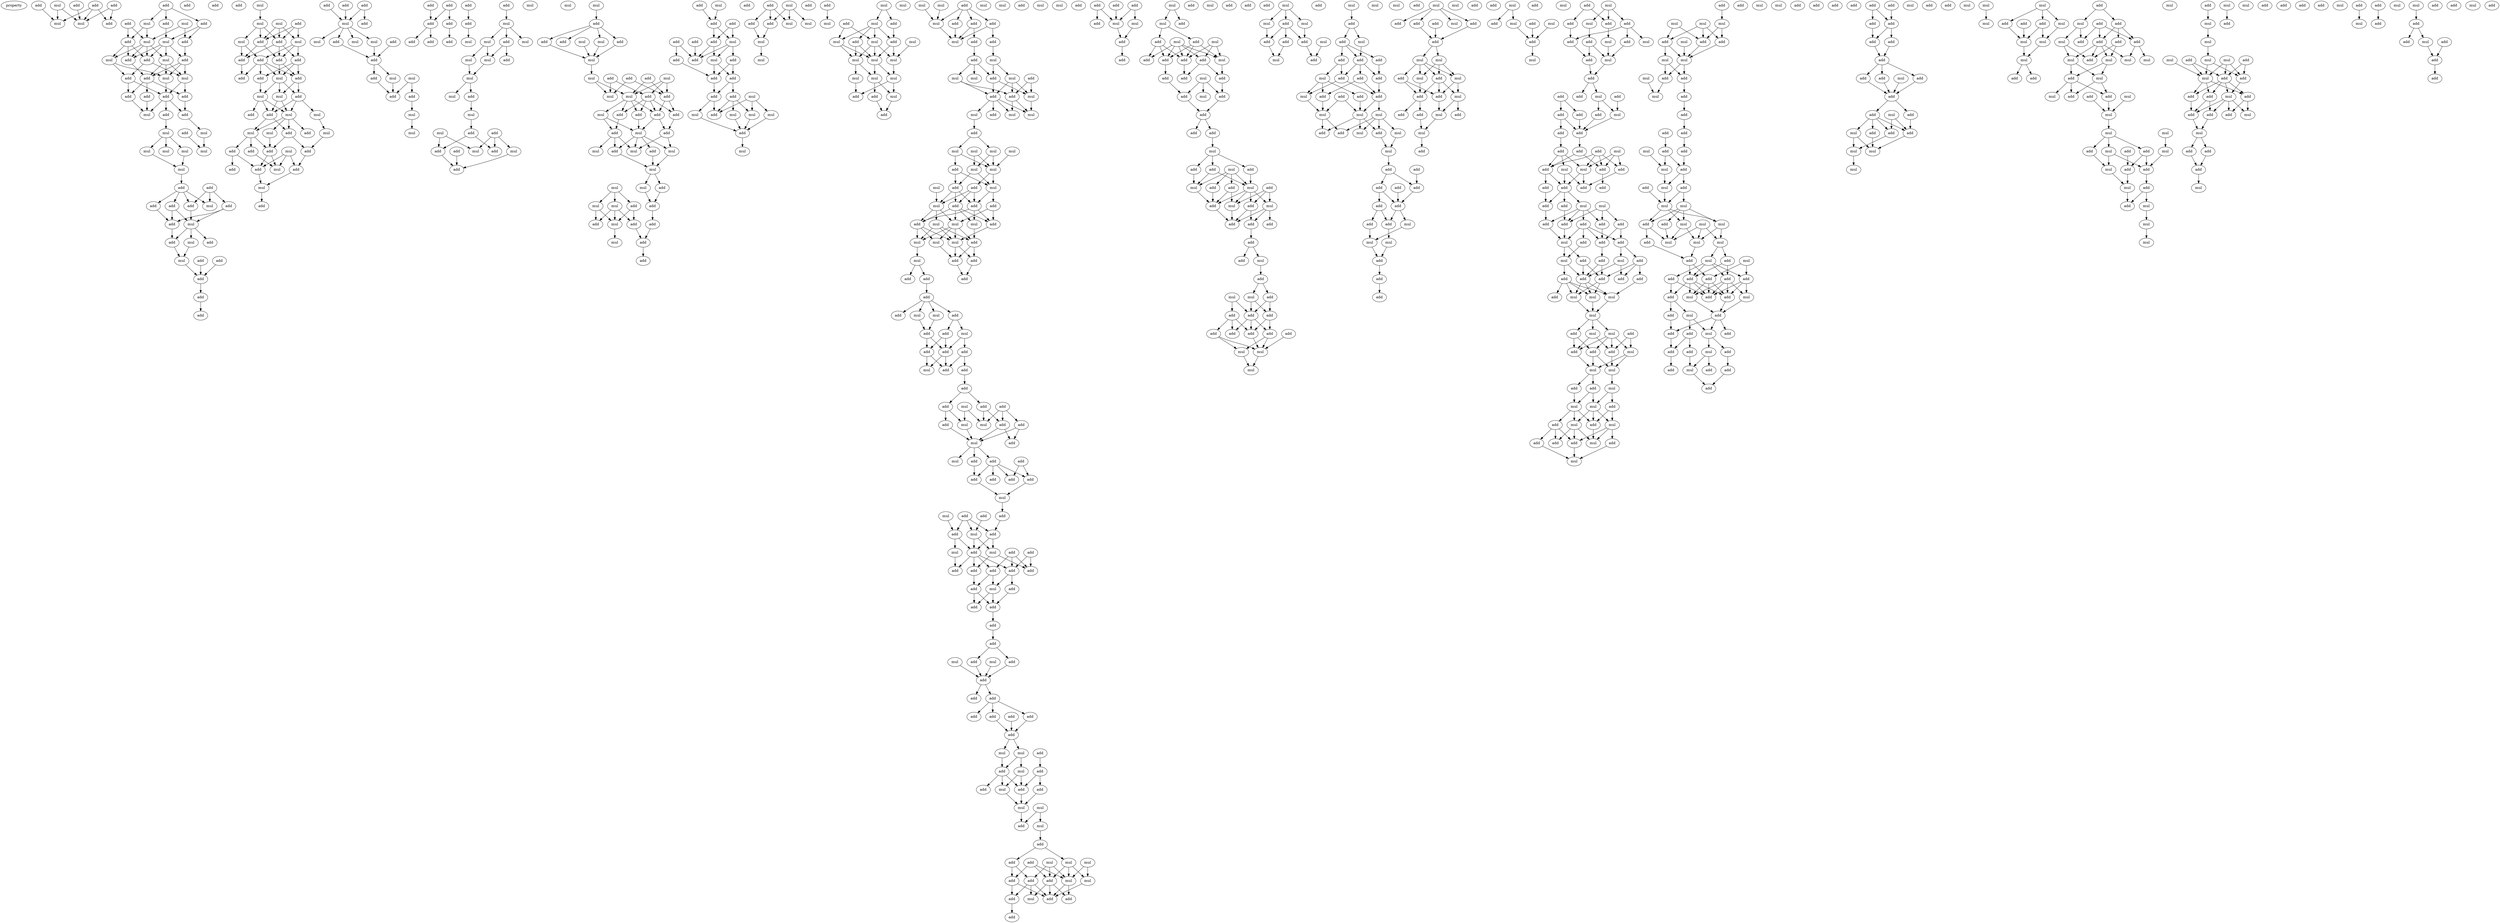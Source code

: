 digraph {
    node [fontcolor=black]
    property [mul=2,lf=1.5]
    0 [ label = add ];
    1 [ label = add ];
    2 [ label = add ];
    3 [ label = mul ];
    4 [ label = add ];
    5 [ label = mul ];
    6 [ label = mul ];
    7 [ label = add ];
    8 [ label = add ];
    9 [ label = mul ];
    10 [ label = add ];
    11 [ label = add ];
    12 [ label = mul ];
    13 [ label = add ];
    14 [ label = add ];
    15 [ label = mul ];
    16 [ label = add ];
    17 [ label = mul ];
    18 [ label = mul ];
    19 [ label = add ];
    20 [ label = add ];
    21 [ label = mul ];
    22 [ label = add ];
    23 [ label = mul ];
    24 [ label = mul ];
    25 [ label = add ];
    26 [ label = add ];
    27 [ label = add ];
    28 [ label = add ];
    29 [ label = add ];
    30 [ label = add ];
    31 [ label = add ];
    32 [ label = add ];
    33 [ label = add ];
    34 [ label = mul ];
    35 [ label = mul ];
    36 [ label = add ];
    37 [ label = mul ];
    38 [ label = mul ];
    39 [ label = mul ];
    40 [ label = mul ];
    41 [ label = mul ];
    42 [ label = mul ];
    43 [ label = add ];
    44 [ label = add ];
    45 [ label = add ];
    46 [ label = add ];
    47 [ label = add ];
    48 [ label = add ];
    49 [ label = mul ];
    50 [ label = mul ];
    51 [ label = add ];
    52 [ label = add ];
    53 [ label = add ];
    54 [ label = mul ];
    55 [ label = add ];
    56 [ label = add ];
    57 [ label = add ];
    58 [ label = add ];
    59 [ label = mul ];
    60 [ label = add ];
    61 [ label = add ];
    62 [ label = mul ];
    63 [ label = add ];
    64 [ label = add ];
    65 [ label = mul ];
    66 [ label = mul ];
    67 [ label = add ];
    68 [ label = add ];
    69 [ label = mul ];
    70 [ label = mul ];
    71 [ label = add ];
    72 [ label = add ];
    73 [ label = add ];
    74 [ label = add ];
    75 [ label = add ];
    76 [ label = mul ];
    77 [ label = add ];
    78 [ label = add ];
    79 [ label = mul ];
    80 [ label = mul ];
    81 [ label = add ];
    82 [ label = add ];
    83 [ label = mul ];
    84 [ label = add ];
    85 [ label = mul ];
    86 [ label = mul ];
    87 [ label = add ];
    88 [ label = mul ];
    89 [ label = mul ];
    90 [ label = add ];
    91 [ label = add ];
    92 [ label = mul ];
    93 [ label = add ];
    94 [ label = add ];
    95 [ label = add ];
    96 [ label = mul ];
    97 [ label = add ];
    98 [ label = add ];
    99 [ label = add ];
    100 [ label = mul ];
    101 [ label = add ];
    102 [ label = add ];
    103 [ label = add ];
    104 [ label = add ];
    105 [ label = add ];
    106 [ label = mul ];
    107 [ label = mul ];
    108 [ label = add ];
    109 [ label = add ];
    110 [ label = mul ];
    111 [ label = mul ];
    112 [ label = add ];
    113 [ label = mul ];
    114 [ label = add ];
    115 [ label = mul ];
    116 [ label = add ];
    117 [ label = add ];
    118 [ label = mul ];
    119 [ label = mul ];
    120 [ label = add ];
    121 [ label = add ];
    122 [ label = add ];
    123 [ label = add ];
    124 [ label = add ];
    125 [ label = add ];
    126 [ label = add ];
    127 [ label = add ];
    128 [ label = add ];
    129 [ label = add ];
    130 [ label = mul ];
    131 [ label = mul ];
    132 [ label = mul ];
    133 [ label = mul ];
    134 [ label = add ];
    135 [ label = add ];
    136 [ label = mul ];
    137 [ label = mul ];
    138 [ label = mul ];
    139 [ label = mul ];
    140 [ label = mul ];
    141 [ label = mul ];
    142 [ label = add ];
    143 [ label = mul ];
    144 [ label = add ];
    145 [ label = add ];
    146 [ label = mul ];
    147 [ label = add ];
    148 [ label = mul ];
    149 [ label = add ];
    150 [ label = mul ];
    151 [ label = add ];
    152 [ label = mul ];
    153 [ label = add ];
    154 [ label = add ];
    155 [ label = mul ];
    156 [ label = mul ];
    157 [ label = add ];
    158 [ label = add ];
    159 [ label = add ];
    160 [ label = mul ];
    161 [ label = add ];
    162 [ label = add ];
    163 [ label = mul ];
    164 [ label = add ];
    165 [ label = mul ];
    166 [ label = add ];
    167 [ label = add ];
    168 [ label = mul ];
    169 [ label = mul ];
    170 [ label = mul ];
    171 [ label = add ];
    172 [ label = add ];
    173 [ label = add ];
    174 [ label = add ];
    175 [ label = add ];
    176 [ label = add ];
    177 [ label = mul ];
    178 [ label = add ];
    179 [ label = mul ];
    180 [ label = add ];
    181 [ label = mul ];
    182 [ label = mul ];
    183 [ label = mul ];
    184 [ label = mul ];
    185 [ label = add ];
    186 [ label = mul ];
    187 [ label = add ];
    188 [ label = add ];
    189 [ label = mul ];
    190 [ label = mul ];
    191 [ label = add ];
    192 [ label = mul ];
    193 [ label = add ];
    194 [ label = add ];
    195 [ label = mul ];
    196 [ label = add ];
    197 [ label = add ];
    198 [ label = add ];
    199 [ label = mul ];
    200 [ label = add ];
    201 [ label = add ];
    202 [ label = mul ];
    203 [ label = add ];
    204 [ label = add ];
    205 [ label = add ];
    206 [ label = mul ];
    207 [ label = add ];
    208 [ label = add ];
    209 [ label = add ];
    210 [ label = add ];
    211 [ label = add ];
    212 [ label = add ];
    213 [ label = add ];
    214 [ label = mul ];
    215 [ label = mul ];
    216 [ label = mul ];
    217 [ label = mul ];
    218 [ label = add ];
    219 [ label = mul ];
    220 [ label = add ];
    221 [ label = mul ];
    222 [ label = add ];
    223 [ label = mul ];
    224 [ label = add ];
    225 [ label = add ];
    226 [ label = mul ];
    227 [ label = mul ];
    228 [ label = add ];
    229 [ label = mul ];
    230 [ label = add ];
    231 [ label = add ];
    232 [ label = mul ];
    233 [ label = mul ];
    234 [ label = mul ];
    235 [ label = add ];
    236 [ label = add ];
    237 [ label = mul ];
    238 [ label = mul ];
    239 [ label = mul ];
    240 [ label = add ];
    241 [ label = add ];
    242 [ label = mul ];
    243 [ label = mul ];
    244 [ label = mul ];
    245 [ label = mul ];
    246 [ label = mul ];
    247 [ label = mul ];
    248 [ label = mul ];
    249 [ label = add ];
    250 [ label = mul ];
    251 [ label = add ];
    252 [ label = mul ];
    253 [ label = add ];
    254 [ label = mul ];
    255 [ label = mul ];
    256 [ label = add ];
    257 [ label = mul ];
    258 [ label = add ];
    259 [ label = add ];
    260 [ label = add ];
    261 [ label = add ];
    262 [ label = add ];
    263 [ label = mul ];
    264 [ label = add ];
    265 [ label = mul ];
    266 [ label = add ];
    267 [ label = add ];
    268 [ label = mul ];
    269 [ label = mul ];
    270 [ label = mul ];
    271 [ label = mul ];
    272 [ label = add ];
    273 [ label = add ];
    274 [ label = mul ];
    275 [ label = add ];
    276 [ label = mul ];
    277 [ label = mul ];
    278 [ label = add ];
    279 [ label = mul ];
    280 [ label = mul ];
    281 [ label = mul ];
    282 [ label = mul ];
    283 [ label = mul ];
    284 [ label = add ];
    285 [ label = mul ];
    286 [ label = mul ];
    287 [ label = mul ];
    288 [ label = mul ];
    289 [ label = add ];
    290 [ label = add ];
    291 [ label = add ];
    292 [ label = mul ];
    293 [ label = add ];
    294 [ label = add ];
    295 [ label = mul ];
    296 [ label = add ];
    297 [ label = add ];
    298 [ label = mul ];
    299 [ label = mul ];
    300 [ label = add ];
    301 [ label = mul ];
    302 [ label = mul ];
    303 [ label = mul ];
    304 [ label = add ];
    305 [ label = mul ];
    306 [ label = add ];
    307 [ label = add ];
    308 [ label = mul ];
    309 [ label = add ];
    310 [ label = add ];
    311 [ label = add ];
    312 [ label = add ];
    313 [ label = mul ];
    314 [ label = mul ];
    315 [ label = add ];
    316 [ label = mul ];
    317 [ label = add ];
    318 [ label = add ];
    319 [ label = add ];
    320 [ label = add ];
    321 [ label = add ];
    322 [ label = add ];
    323 [ label = add ];
    324 [ label = mul ];
    325 [ label = add ];
    326 [ label = add ];
    327 [ label = mul ];
    328 [ label = add ];
    329 [ label = add ];
    330 [ label = mul ];
    331 [ label = mul ];
    332 [ label = add ];
    333 [ label = add ];
    334 [ label = add ];
    335 [ label = mul ];
    336 [ label = add ];
    337 [ label = mul ];
    338 [ label = add ];
    339 [ label = add ];
    340 [ label = add ];
    341 [ label = add ];
    342 [ label = add ];
    343 [ label = add ];
    344 [ label = add ];
    345 [ label = mul ];
    346 [ label = mul ];
    347 [ label = add ];
    348 [ label = add ];
    349 [ label = add ];
    350 [ label = add ];
    351 [ label = add ];
    352 [ label = mul ];
    353 [ label = add ];
    354 [ label = add ];
    355 [ label = mul ];
    356 [ label = mul ];
    357 [ label = add ];
    358 [ label = add ];
    359 [ label = add ];
    360 [ label = add ];
    361 [ label = add ];
    362 [ label = add ];
    363 [ label = add ];
    364 [ label = add ];
    365 [ label = mul ];
    366 [ label = add ];
    367 [ label = add ];
    368 [ label = add ];
    369 [ label = add ];
    370 [ label = mul ];
    371 [ label = add ];
    372 [ label = mul ];
    373 [ label = mul ];
    374 [ label = add ];
    375 [ label = mul ];
    376 [ label = add ];
    377 [ label = add ];
    378 [ label = add ];
    379 [ label = add ];
    380 [ label = add ];
    381 [ label = add ];
    382 [ label = add ];
    383 [ label = add ];
    384 [ label = add ];
    385 [ label = add ];
    386 [ label = add ];
    387 [ label = mul ];
    388 [ label = mul ];
    389 [ label = add ];
    390 [ label = add ];
    391 [ label = mul ];
    392 [ label = add ];
    393 [ label = mul ];
    394 [ label = add ];
    395 [ label = add ];
    396 [ label = mul ];
    397 [ label = mul ];
    398 [ label = mul ];
    399 [ label = add ];
    400 [ label = add ];
    401 [ label = mul ];
    402 [ label = add ];
    403 [ label = mul ];
    404 [ label = add ];
    405 [ label = mul ];
    406 [ label = mul ];
    407 [ label = mul ];
    408 [ label = add ];
    409 [ label = add ];
    410 [ label = add ];
    411 [ label = add ];
    412 [ label = add ];
    413 [ label = mul ];
    414 [ label = add ];
    415 [ label = add ];
    416 [ label = add ];
    417 [ label = add ];
    418 [ label = add ];
    419 [ label = mul ];
    420 [ label = add ];
    421 [ label = mul ];
    422 [ label = add ];
    423 [ label = add ];
    424 [ label = mul ];
    425 [ label = mul ];
    426 [ label = add ];
    427 [ label = add ];
    428 [ label = add ];
    429 [ label = mul ];
    430 [ label = mul ];
    431 [ label = add ];
    432 [ label = add ];
    433 [ label = add ];
    434 [ label = mul ];
    435 [ label = add ];
    436 [ label = add ];
    437 [ label = add ];
    438 [ label = mul ];
    439 [ label = add ];
    440 [ label = add ];
    441 [ label = mul ];
    442 [ label = add ];
    443 [ label = add ];
    444 [ label = add ];
    445 [ label = add ];
    446 [ label = add ];
    447 [ label = mul ];
    448 [ label = mul ];
    449 [ label = add ];
    450 [ label = add ];
    451 [ label = add ];
    452 [ label = add ];
    453 [ label = mul ];
    454 [ label = add ];
    455 [ label = mul ];
    456 [ label = add ];
    457 [ label = mul ];
    458 [ label = add ];
    459 [ label = mul ];
    460 [ label = add ];
    461 [ label = add ];
    462 [ label = add ];
    463 [ label = add ];
    464 [ label = add ];
    465 [ label = mul ];
    466 [ label = add ];
    467 [ label = add ];
    468 [ label = add ];
    469 [ label = mul ];
    470 [ label = add ];
    471 [ label = mul ];
    472 [ label = add ];
    473 [ label = mul ];
    474 [ label = add ];
    475 [ label = add ];
    476 [ label = add ];
    477 [ label = add ];
    478 [ label = add ];
    479 [ label = add ];
    480 [ label = add ];
    481 [ label = add ];
    482 [ label = add ];
    483 [ label = mul ];
    484 [ label = mul ];
    485 [ label = mul ];
    486 [ label = mul ];
    487 [ label = add ];
    488 [ label = mul ];
    489 [ label = mul ];
    490 [ label = add ];
    491 [ label = mul ];
    492 [ label = add ];
    493 [ label = add ];
    494 [ label = add ];
    495 [ label = add ];
    496 [ label = mul ];
    497 [ label = mul ];
    498 [ label = add ];
    499 [ label = add ];
    500 [ label = mul ];
    501 [ label = add ];
    502 [ label = add ];
    503 [ label = add ];
    504 [ label = add ];
    505 [ label = add ];
    506 [ label = mul ];
    507 [ label = add ];
    508 [ label = add ];
    509 [ label = add ];
    510 [ label = add ];
    511 [ label = add ];
    512 [ label = mul ];
    513 [ label = mul ];
    514 [ label = mul ];
    515 [ label = mul ];
    516 [ label = add ];
    517 [ label = add ];
    518 [ label = add ];
    519 [ label = mul ];
    520 [ label = mul ];
    521 [ label = mul ];
    522 [ label = add ];
    523 [ label = add ];
    524 [ label = add ];
    525 [ label = add ];
    526 [ label = add ];
    527 [ label = add ];
    528 [ label = add ];
    529 [ label = add ];
    530 [ label = mul ];
    531 [ label = mul ];
    532 [ label = add ];
    533 [ label = mul ];
    534 [ label = mul ];
    535 [ label = mul ];
    536 [ label = add ];
    537 [ label = add ];
    538 [ label = add ];
    539 [ label = add ];
    540 [ label = mul ];
    541 [ label = add ];
    542 [ label = add ];
    543 [ label = add ];
    544 [ label = mul ];
    545 [ label = add ];
    546 [ label = add ];
    547 [ label = mul ];
    548 [ label = mul ];
    549 [ label = mul ];
    550 [ label = add ];
    551 [ label = mul ];
    552 [ label = add ];
    553 [ label = mul ];
    554 [ label = add ];
    555 [ label = mul ];
    556 [ label = add ];
    557 [ label = add ];
    558 [ label = mul ];
    559 [ label = add ];
    560 [ label = add ];
    561 [ label = mul ];
    562 [ label = add ];
    563 [ label = add ];
    564 [ label = add ];
    565 [ label = mul ];
    566 [ label = add ];
    567 [ label = add ];
    568 [ label = add ];
    569 [ label = mul ];
    570 [ label = mul ];
    571 [ label = add ];
    572 [ label = mul ];
    573 [ label = mul ];
    574 [ label = mul ];
    575 [ label = add ];
    576 [ label = add ];
    577 [ label = mul ];
    578 [ label = add ];
    579 [ label = add ];
    580 [ label = mul ];
    581 [ label = add ];
    582 [ label = add ];
    583 [ label = mul ];
    584 [ label = add ];
    585 [ label = mul ];
    586 [ label = add ];
    587 [ label = add ];
    588 [ label = add ];
    589 [ label = mul ];
    590 [ label = add ];
    591 [ label = add ];
    592 [ label = add ];
    593 [ label = add ];
    594 [ label = add ];
    595 [ label = mul ];
    596 [ label = add ];
    597 [ label = add ];
    598 [ label = mul ];
    599 [ label = add ];
    600 [ label = add ];
    601 [ label = add ];
    602 [ label = add ];
    603 [ label = mul ];
    604 [ label = mul ];
    605 [ label = add ];
    606 [ label = add ];
    607 [ label = add ];
    608 [ label = add ];
    609 [ label = add ];
    610 [ label = add ];
    611 [ label = add ];
    612 [ label = add ];
    613 [ label = mul ];
    614 [ label = mul ];
    615 [ label = add ];
    616 [ label = add ];
    617 [ label = add ];
    618 [ label = add ];
    619 [ label = add ];
    620 [ label = add ];
    621 [ label = add ];
    622 [ label = add ];
    623 [ label = mul ];
    624 [ label = mul ];
    625 [ label = add ];
    626 [ label = add ];
    627 [ label = mul ];
    628 [ label = add ];
    629 [ label = add ];
    630 [ label = add ];
    631 [ label = add ];
    632 [ label = add ];
    633 [ label = add ];
    634 [ label = add ];
    635 [ label = mul ];
    636 [ label = mul ];
    637 [ label = mul ];
    638 [ label = mul ];
    639 [ label = mul ];
    640 [ label = add ];
    641 [ label = add ];
    642 [ label = mul ];
    643 [ label = add ];
    644 [ label = add ];
    645 [ label = mul ];
    646 [ label = add ];
    647 [ label = mul ];
    648 [ label = mul ];
    649 [ label = mul ];
    650 [ label = add ];
    651 [ label = add ];
    652 [ label = add ];
    653 [ label = mul ];
    654 [ label = mul ];
    655 [ label = add ];
    656 [ label = add ];
    657 [ label = mul ];
    658 [ label = mul ];
    659 [ label = add ];
    660 [ label = add ];
    661 [ label = mul ];
    662 [ label = add ];
    663 [ label = add ];
    664 [ label = mul ];
    665 [ label = add ];
    666 [ label = mul ];
    667 [ label = mul ];
    668 [ label = add ];
    669 [ label = mul ];
    670 [ label = add ];
    671 [ label = mul ];
    672 [ label = add ];
    673 [ label = add ];
    674 [ label = mul ];
    675 [ label = mul ];
    676 [ label = mul ];
    677 [ label = add ];
    678 [ label = mul ];
    679 [ label = add ];
    680 [ label = mul ];
    681 [ label = add ];
    682 [ label = add ];
    683 [ label = mul ];
    684 [ label = add ];
    685 [ label = add ];
    686 [ label = add ];
    687 [ label = add ];
    688 [ label = mul ];
    689 [ label = mul ];
    690 [ label = add ];
    691 [ label = mul ];
    692 [ label = add ];
    693 [ label = add ];
    694 [ label = mul ];
    695 [ label = mul ];
    696 [ label = mul ];
    697 [ label = mul ];
    698 [ label = mul ];
    699 [ label = add ];
    700 [ label = add ];
    701 [ label = mul ];
    702 [ label = add ];
    703 [ label = mul ];
    704 [ label = mul ];
    705 [ label = add ];
    706 [ label = add ];
    707 [ label = mul ];
    708 [ label = mul ];
    709 [ label = add ];
    710 [ label = add ];
    711 [ label = add ];
    712 [ label = add ];
    713 [ label = add ];
    714 [ label = add ];
    715 [ label = mul ];
    716 [ label = add ];
    717 [ label = mul ];
    718 [ label = add ];
    719 [ label = add ];
    720 [ label = mul ];
    721 [ label = add ];
    722 [ label = add ];
    723 [ label = mul ];
    724 [ label = add ];
    725 [ label = add ];
    726 [ label = add ];
    727 [ label = add ];
    728 [ label = add ];
    729 [ label = mul ];
    730 [ label = add ];
    731 [ label = mul ];
    732 [ label = add ];
    733 [ label = add ];
    734 [ label = add ];
    735 [ label = add ];
    736 [ label = add ];
    737 [ label = add ];
    738 [ label = add ];
    739 [ label = add ];
    740 [ label = add ];
    741 [ label = add ];
    742 [ label = add ];
    743 [ label = add ];
    744 [ label = add ];
    745 [ label = mul ];
    746 [ label = add ];
    747 [ label = add ];
    748 [ label = add ];
    749 [ label = mul ];
    750 [ label = add ];
    751 [ label = add ];
    752 [ label = add ];
    753 [ label = add ];
    754 [ label = add ];
    755 [ label = mul ];
    756 [ label = mul ];
    757 [ label = add ];
    758 [ label = add ];
    759 [ label = add ];
    760 [ label = add ];
    761 [ label = mul ];
    762 [ label = mul ];
    763 [ label = mul ];
    764 [ label = mul ];
    765 [ label = mul ];
    766 [ label = mul ];
    767 [ label = mul ];
    768 [ label = add ];
    769 [ label = mul ];
    770 [ label = add ];
    771 [ label = add ];
    772 [ label = mul ];
    773 [ label = mul ];
    774 [ label = mul ];
    775 [ label = add ];
    776 [ label = add ];
    777 [ label = add ];
    778 [ label = add ];
    779 [ label = add ];
    780 [ label = mul ];
    781 [ label = add ];
    782 [ label = mul ];
    783 [ label = add ];
    784 [ label = add ];
    785 [ label = add ];
    786 [ label = mul ];
    787 [ label = mul ];
    788 [ label = mul ];
    789 [ label = mul ];
    790 [ label = add ];
    791 [ label = add ];
    792 [ label = mul ];
    793 [ label = mul ];
    794 [ label = add ];
    795 [ label = add ];
    796 [ label = mul ];
    797 [ label = add ];
    798 [ label = mul ];
    799 [ label = mul ];
    800 [ label = mul ];
    801 [ label = add ];
    802 [ label = mul ];
    803 [ label = add ];
    804 [ label = mul ];
    805 [ label = add ];
    806 [ label = add ];
    807 [ label = mul ];
    808 [ label = add ];
    809 [ label = add ];
    810 [ label = mul ];
    811 [ label = add ];
    812 [ label = mul ];
    813 [ label = mul ];
    814 [ label = add ];
    815 [ label = mul ];
    816 [ label = mul ];
    817 [ label = mul ];
    818 [ label = mul ];
    819 [ label = add ];
    820 [ label = mul ];
    821 [ label = add ];
    822 [ label = mul ];
    823 [ label = mul ];
    824 [ label = add ];
    825 [ label = mul ];
    826 [ label = mul ];
    827 [ label = add ];
    828 [ label = add ];
    829 [ label = add ];
    830 [ label = mul ];
    831 [ label = mul ];
    832 [ label = add ];
    833 [ label = add ];
    834 [ label = add ];
    835 [ label = add ];
    836 [ label = add ];
    837 [ label = mul ];
    838 [ label = add ];
    839 [ label = mul ];
    840 [ label = add ];
    841 [ label = add ];
    842 [ label = add ];
    843 [ label = add ];
    844 [ label = add ];
    845 [ label = mul ];
    846 [ label = add ];
    847 [ label = mul ];
    848 [ label = add ];
    849 [ label = mul ];
    850 [ label = add ];
    851 [ label = mul ];
    852 [ label = add ];
    853 [ label = mul ];
    854 [ label = add ];
    855 [ label = add ];
    856 [ label = add ];
    857 [ label = add ];
    858 [ label = add ];
    859 [ label = mul ];
    860 [ label = mul ];
    861 [ label = add ];
    862 [ label = add ];
    863 [ label = add ];
    0 -> 5 [ name = 0 ];
    1 -> 5 [ name = 1 ];
    1 -> 6 [ name = 2 ];
    1 -> 7 [ name = 3 ];
    2 -> 6 [ name = 4 ];
    3 -> 5 [ name = 5 ];
    3 -> 6 [ name = 6 ];
    4 -> 6 [ name = 7 ];
    4 -> 7 [ name = 8 ];
    8 -> 9 [ name = 9 ];
    8 -> 11 [ name = 10 ];
    8 -> 13 [ name = 11 ];
    9 -> 14 [ name = 12 ];
    9 -> 17 [ name = 13 ];
    10 -> 14 [ name = 14 ];
    10 -> 17 [ name = 15 ];
    11 -> 15 [ name = 16 ];
    12 -> 16 [ name = 17 ];
    12 -> 17 [ name = 18 ];
    13 -> 15 [ name = 19 ];
    13 -> 16 [ name = 20 ];
    14 -> 18 [ name = 21 ];
    14 -> 19 [ name = 22 ];
    14 -> 22 [ name = 23 ];
    15 -> 19 [ name = 24 ];
    15 -> 20 [ name = 25 ];
    15 -> 21 [ name = 26 ];
    15 -> 22 [ name = 27 ];
    16 -> 20 [ name = 28 ];
    17 -> 18 [ name = 29 ];
    17 -> 19 [ name = 30 ];
    17 -> 21 [ name = 31 ];
    17 -> 22 [ name = 32 ];
    18 -> 24 [ name = 33 ];
    18 -> 26 [ name = 34 ];
    19 -> 25 [ name = 35 ];
    20 -> 23 [ name = 36 ];
    20 -> 24 [ name = 37 ];
    20 -> 25 [ name = 38 ];
    21 -> 23 [ name = 39 ];
    21 -> 24 [ name = 40 ];
    21 -> 25 [ name = 41 ];
    22 -> 23 [ name = 42 ];
    22 -> 26 [ name = 43 ];
    23 -> 28 [ name = 44 ];
    23 -> 30 [ name = 45 ];
    24 -> 28 [ name = 46 ];
    25 -> 27 [ name = 47 ];
    25 -> 29 [ name = 48 ];
    25 -> 30 [ name = 49 ];
    26 -> 27 [ name = 50 ];
    26 -> 28 [ name = 51 ];
    27 -> 34 [ name = 52 ];
    28 -> 31 [ name = 53 ];
    28 -> 33 [ name = 54 ];
    28 -> 34 [ name = 55 ];
    29 -> 34 [ name = 56 ];
    30 -> 33 [ name = 57 ];
    31 -> 35 [ name = 58 ];
    33 -> 37 [ name = 59 ];
    35 -> 38 [ name = 60 ];
    35 -> 39 [ name = 61 ];
    35 -> 41 [ name = 62 ];
    36 -> 40 [ name = 63 ];
    37 -> 40 [ name = 64 ];
    38 -> 42 [ name = 65 ];
    41 -> 42 [ name = 66 ];
    42 -> 43 [ name = 67 ];
    43 -> 45 [ name = 68 ];
    43 -> 46 [ name = 69 ];
    43 -> 48 [ name = 70 ];
    43 -> 49 [ name = 71 ];
    44 -> 47 [ name = 72 ];
    44 -> 48 [ name = 73 ];
    44 -> 49 [ name = 74 ];
    45 -> 51 [ name = 75 ];
    46 -> 50 [ name = 76 ];
    46 -> 51 [ name = 77 ];
    47 -> 50 [ name = 78 ];
    47 -> 51 [ name = 79 ];
    48 -> 50 [ name = 80 ];
    50 -> 52 [ name = 81 ];
    50 -> 53 [ name = 82 ];
    50 -> 54 [ name = 83 ];
    51 -> 52 [ name = 84 ];
    52 -> 59 [ name = 85 ];
    54 -> 59 [ name = 86 ];
    55 -> 60 [ name = 87 ];
    56 -> 60 [ name = 88 ];
    59 -> 60 [ name = 89 ];
    60 -> 61 [ name = 90 ];
    61 -> 63 [ name = 91 ];
    62 -> 66 [ name = 92 ];
    64 -> 67 [ name = 93 ];
    64 -> 68 [ name = 94 ];
    64 -> 69 [ name = 95 ];
    65 -> 67 [ name = 96 ];
    65 -> 68 [ name = 97 ];
    65 -> 69 [ name = 98 ];
    66 -> 67 [ name = 99 ];
    66 -> 68 [ name = 100 ];
    66 -> 70 [ name = 101 ];
    67 -> 71 [ name = 102 ];
    67 -> 73 [ name = 103 ];
    67 -> 74 [ name = 104 ];
    68 -> 71 [ name = 105 ];
    68 -> 73 [ name = 106 ];
    69 -> 72 [ name = 107 ];
    69 -> 73 [ name = 108 ];
    69 -> 74 [ name = 109 ];
    70 -> 71 [ name = 110 ];
    70 -> 72 [ name = 111 ];
    71 -> 75 [ name = 112 ];
    72 -> 75 [ name = 113 ];
    72 -> 76 [ name = 114 ];
    72 -> 77 [ name = 115 ];
    72 -> 78 [ name = 116 ];
    73 -> 76 [ name = 117 ];
    73 -> 77 [ name = 118 ];
    74 -> 76 [ name = 119 ];
    74 -> 77 [ name = 120 ];
    74 -> 78 [ name = 121 ];
    76 -> 79 [ name = 122 ];
    76 -> 80 [ name = 123 ];
    76 -> 81 [ name = 124 ];
    77 -> 80 [ name = 125 ];
    77 -> 81 [ name = 126 ];
    78 -> 79 [ name = 127 ];
    79 -> 82 [ name = 128 ];
    79 -> 84 [ name = 129 ];
    79 -> 85 [ name = 130 ];
    80 -> 82 [ name = 131 ];
    80 -> 85 [ name = 132 ];
    81 -> 82 [ name = 133 ];
    81 -> 83 [ name = 134 ];
    81 -> 85 [ name = 135 ];
    82 -> 86 [ name = 136 ];
    82 -> 87 [ name = 137 ];
    83 -> 88 [ name = 138 ];
    85 -> 86 [ name = 139 ];
    85 -> 87 [ name = 140 ];
    85 -> 89 [ name = 141 ];
    85 -> 90 [ name = 142 ];
    86 -> 93 [ name = 143 ];
    86 -> 94 [ name = 144 ];
    86 -> 95 [ name = 145 ];
    87 -> 91 [ name = 146 ];
    87 -> 94 [ name = 147 ];
    88 -> 91 [ name = 148 ];
    89 -> 94 [ name = 149 ];
    91 -> 97 [ name = 150 ];
    92 -> 96 [ name = 151 ];
    92 -> 97 [ name = 152 ];
    92 -> 98 [ name = 153 ];
    93 -> 98 [ name = 154 ];
    93 -> 99 [ name = 155 ];
    94 -> 96 [ name = 156 ];
    94 -> 98 [ name = 157 ];
    95 -> 96 [ name = 158 ];
    97 -> 100 [ name = 159 ];
    98 -> 100 [ name = 160 ];
    100 -> 104 [ name = 161 ];
    101 -> 106 [ name = 162 ];
    102 -> 105 [ name = 163 ];
    102 -> 106 [ name = 164 ];
    103 -> 106 [ name = 165 ];
    106 -> 107 [ name = 166 ];
    106 -> 109 [ name = 167 ];
    106 -> 110 [ name = 168 ];
    106 -> 111 [ name = 169 ];
    108 -> 112 [ name = 170 ];
    109 -> 112 [ name = 171 ];
    111 -> 112 [ name = 172 ];
    112 -> 114 [ name = 173 ];
    112 -> 115 [ name = 174 ];
    113 -> 116 [ name = 175 ];
    113 -> 117 [ name = 176 ];
    114 -> 116 [ name = 177 ];
    115 -> 116 [ name = 178 ];
    117 -> 118 [ name = 179 ];
    118 -> 119 [ name = 180 ];
    120 -> 122 [ name = 181 ];
    120 -> 123 [ name = 182 ];
    121 -> 122 [ name = 183 ];
    122 -> 124 [ name = 184 ];
    122 -> 126 [ name = 185 ];
    123 -> 127 [ name = 186 ];
    125 -> 128 [ name = 187 ];
    128 -> 130 [ name = 188 ];
    129 -> 131 [ name = 189 ];
    131 -> 132 [ name = 190 ];
    131 -> 133 [ name = 191 ];
    131 -> 134 [ name = 192 ];
    132 -> 137 [ name = 193 ];
    132 -> 138 [ name = 194 ];
    134 -> 135 [ name = 195 ];
    134 -> 138 [ name = 196 ];
    137 -> 140 [ name = 197 ];
    138 -> 140 [ name = 198 ];
    140 -> 141 [ name = 199 ];
    140 -> 142 [ name = 200 ];
    142 -> 143 [ name = 201 ];
    143 -> 144 [ name = 202 ];
    144 -> 147 [ name = 203 ];
    144 -> 149 [ name = 204 ];
    145 -> 148 [ name = 205 ];
    145 -> 149 [ name = 206 ];
    145 -> 150 [ name = 207 ];
    146 -> 147 [ name = 208 ];
    146 -> 148 [ name = 209 ];
    147 -> 153 [ name = 210 ];
    150 -> 153 [ name = 211 ];
    151 -> 153 [ name = 212 ];
    152 -> 154 [ name = 213 ];
    154 -> 156 [ name = 214 ];
    154 -> 157 [ name = 215 ];
    154 -> 158 [ name = 216 ];
    154 -> 159 [ name = 217 ];
    155 -> 160 [ name = 218 ];
    156 -> 160 [ name = 219 ];
    158 -> 160 [ name = 220 ];
    159 -> 160 [ name = 221 ];
    160 -> 163 [ name = 222 ];
    161 -> 166 [ name = 223 ];
    161 -> 169 [ name = 224 ];
    162 -> 167 [ name = 225 ];
    162 -> 168 [ name = 226 ];
    163 -> 168 [ name = 227 ];
    163 -> 169 [ name = 228 ];
    164 -> 166 [ name = 229 ];
    164 -> 168 [ name = 230 ];
    165 -> 166 [ name = 231 ];
    165 -> 167 [ name = 232 ];
    165 -> 169 [ name = 233 ];
    166 -> 171 [ name = 234 ];
    166 -> 174 [ name = 235 ];
    167 -> 171 [ name = 236 ];
    167 -> 172 [ name = 237 ];
    167 -> 173 [ name = 238 ];
    167 -> 174 [ name = 239 ];
    169 -> 170 [ name = 240 ];
    169 -> 171 [ name = 241 ];
    169 -> 172 [ name = 242 ];
    169 -> 173 [ name = 243 ];
    170 -> 175 [ name = 244 ];
    170 -> 177 [ name = 245 ];
    171 -> 176 [ name = 246 ];
    171 -> 177 [ name = 247 ];
    172 -> 175 [ name = 248 ];
    173 -> 177 [ name = 249 ];
    174 -> 176 [ name = 250 ];
    175 -> 179 [ name = 251 ];
    175 -> 180 [ name = 252 ];
    175 -> 181 [ name = 253 ];
    176 -> 179 [ name = 254 ];
    176 -> 182 [ name = 255 ];
    177 -> 178 [ name = 256 ];
    177 -> 179 [ name = 257 ];
    177 -> 180 [ name = 258 ];
    177 -> 182 [ name = 259 ];
    178 -> 183 [ name = 260 ];
    180 -> 183 [ name = 261 ];
    182 -> 183 [ name = 262 ];
    183 -> 185 [ name = 263 ];
    183 -> 186 [ name = 264 ];
    184 -> 188 [ name = 265 ];
    184 -> 189 [ name = 266 ];
    184 -> 190 [ name = 267 ];
    185 -> 187 [ name = 268 ];
    186 -> 187 [ name = 269 ];
    187 -> 193 [ name = 270 ];
    188 -> 191 [ name = 271 ];
    188 -> 192 [ name = 272 ];
    189 -> 192 [ name = 273 ];
    189 -> 194 [ name = 274 ];
    190 -> 191 [ name = 275 ];
    190 -> 192 [ name = 276 ];
    190 -> 194 [ name = 277 ];
    191 -> 196 [ name = 278 ];
    192 -> 195 [ name = 279 ];
    193 -> 196 [ name = 280 ];
    196 -> 197 [ name = 281 ];
    198 -> 200 [ name = 282 ];
    199 -> 200 [ name = 283 ];
    200 -> 202 [ name = 284 ];
    200 -> 203 [ name = 285 ];
    201 -> 202 [ name = 286 ];
    201 -> 203 [ name = 287 ];
    202 -> 206 [ name = 288 ];
    202 -> 207 [ name = 289 ];
    202 -> 209 [ name = 290 ];
    203 -> 206 [ name = 291 ];
    203 -> 207 [ name = 292 ];
    204 -> 207 [ name = 293 ];
    204 -> 208 [ name = 294 ];
    205 -> 207 [ name = 295 ];
    206 -> 210 [ name = 296 ];
    206 -> 211 [ name = 297 ];
    208 -> 211 [ name = 298 ];
    209 -> 210 [ name = 299 ];
    209 -> 211 [ name = 300 ];
    210 -> 212 [ name = 301 ];
    210 -> 213 [ name = 302 ];
    211 -> 212 [ name = 303 ];
    212 -> 218 [ name = 304 ];
    212 -> 219 [ name = 305 ];
    213 -> 215 [ name = 306 ];
    213 -> 217 [ name = 307 ];
    213 -> 218 [ name = 308 ];
    214 -> 216 [ name = 309 ];
    214 -> 217 [ name = 310 ];
    214 -> 218 [ name = 311 ];
    215 -> 220 [ name = 312 ];
    216 -> 220 [ name = 313 ];
    217 -> 220 [ name = 314 ];
    219 -> 220 [ name = 315 ];
    220 -> 221 [ name = 316 ];
    223 -> 225 [ name = 317 ];
    223 -> 226 [ name = 318 ];
    223 -> 227 [ name = 319 ];
    224 -> 225 [ name = 320 ];
    224 -> 226 [ name = 321 ];
    224 -> 228 [ name = 322 ];
    225 -> 229 [ name = 323 ];
    228 -> 229 [ name = 324 ];
    229 -> 232 [ name = 325 ];
    231 -> 233 [ name = 326 ];
    234 -> 236 [ name = 327 ];
    234 -> 237 [ name = 328 ];
    235 -> 239 [ name = 329 ];
    235 -> 242 [ name = 330 ];
    236 -> 241 [ name = 331 ];
    237 -> 239 [ name = 332 ];
    237 -> 240 [ name = 333 ];
    237 -> 241 [ name = 334 ];
    237 -> 242 [ name = 335 ];
    238 -> 243 [ name = 336 ];
    239 -> 243 [ name = 337 ];
    239 -> 244 [ name = 338 ];
    239 -> 245 [ name = 339 ];
    240 -> 244 [ name = 340 ];
    240 -> 245 [ name = 341 ];
    241 -> 243 [ name = 342 ];
    241 -> 245 [ name = 343 ];
    242 -> 244 [ name = 344 ];
    242 -> 245 [ name = 345 ];
    243 -> 246 [ name = 346 ];
    244 -> 247 [ name = 347 ];
    244 -> 248 [ name = 348 ];
    245 -> 246 [ name = 349 ];
    245 -> 247 [ name = 350 ];
    246 -> 249 [ name = 351 ];
    246 -> 252 [ name = 352 ];
    247 -> 251 [ name = 353 ];
    247 -> 252 [ name = 354 ];
    248 -> 249 [ name = 355 ];
    251 -> 253 [ name = 356 ];
    252 -> 253 [ name = 357 ];
    254 -> 257 [ name = 358 ];
    255 -> 257 [ name = 359 ];
    256 -> 257 [ name = 360 ];
    256 -> 258 [ name = 361 ];
    256 -> 259 [ name = 362 ];
    256 -> 260 [ name = 363 ];
    257 -> 263 [ name = 364 ];
    258 -> 261 [ name = 365 ];
    258 -> 263 [ name = 366 ];
    259 -> 262 [ name = 367 ];
    259 -> 263 [ name = 368 ];
    260 -> 263 [ name = 369 ];
    261 -> 264 [ name = 370 ];
    262 -> 265 [ name = 371 ];
    264 -> 267 [ name = 372 ];
    264 -> 268 [ name = 373 ];
    264 -> 270 [ name = 374 ];
    265 -> 267 [ name = 375 ];
    265 -> 269 [ name = 376 ];
    266 -> 271 [ name = 377 ];
    266 -> 273 [ name = 378 ];
    267 -> 271 [ name = 379 ];
    267 -> 272 [ name = 380 ];
    269 -> 271 [ name = 381 ];
    269 -> 272 [ name = 382 ];
    269 -> 273 [ name = 383 ];
    270 -> 272 [ name = 384 ];
    270 -> 273 [ name = 385 ];
    271 -> 276 [ name = 386 ];
    272 -> 274 [ name = 387 ];
    272 -> 275 [ name = 388 ];
    272 -> 276 [ name = 389 ];
    272 -> 277 [ name = 390 ];
    273 -> 276 [ name = 391 ];
    273 -> 277 [ name = 392 ];
    274 -> 278 [ name = 393 ];
    278 -> 280 [ name = 394 ];
    278 -> 283 [ name = 395 ];
    279 -> 286 [ name = 396 ];
    280 -> 284 [ name = 397 ];
    280 -> 286 [ name = 398 ];
    282 -> 285 [ name = 399 ];
    282 -> 286 [ name = 400 ];
    283 -> 285 [ name = 401 ];
    283 -> 286 [ name = 402 ];
    284 -> 287 [ name = 403 ];
    284 -> 289 [ name = 404 ];
    285 -> 287 [ name = 405 ];
    285 -> 289 [ name = 406 ];
    286 -> 287 [ name = 407 ];
    286 -> 290 [ name = 408 ];
    287 -> 291 [ name = 409 ];
    287 -> 293 [ name = 410 ];
    288 -> 292 [ name = 411 ];
    289 -> 291 [ name = 412 ];
    289 -> 292 [ name = 413 ];
    289 -> 294 [ name = 414 ];
    290 -> 291 [ name = 415 ];
    290 -> 292 [ name = 416 ];
    290 -> 294 [ name = 417 ];
    291 -> 296 [ name = 418 ];
    291 -> 297 [ name = 419 ];
    291 -> 298 [ name = 420 ];
    292 -> 295 [ name = 421 ];
    292 -> 297 [ name = 422 ];
    292 -> 299 [ name = 423 ];
    293 -> 296 [ name = 424 ];
    293 -> 299 [ name = 425 ];
    294 -> 296 [ name = 426 ];
    294 -> 297 [ name = 427 ];
    294 -> 298 [ name = 428 ];
    294 -> 299 [ name = 429 ];
    295 -> 300 [ name = 430 ];
    295 -> 301 [ name = 431 ];
    295 -> 302 [ name = 432 ];
    296 -> 302 [ name = 433 ];
    297 -> 301 [ name = 434 ];
    297 -> 302 [ name = 435 ];
    297 -> 303 [ name = 436 ];
    298 -> 300 [ name = 437 ];
    299 -> 300 [ name = 438 ];
    299 -> 301 [ name = 439 ];
    299 -> 302 [ name = 440 ];
    299 -> 303 [ name = 441 ];
    300 -> 304 [ name = 442 ];
    300 -> 306 [ name = 443 ];
    301 -> 305 [ name = 444 ];
    302 -> 304 [ name = 445 ];
    302 -> 306 [ name = 446 ];
    303 -> 304 [ name = 447 ];
    304 -> 309 [ name = 448 ];
    305 -> 307 [ name = 449 ];
    305 -> 310 [ name = 450 ];
    306 -> 309 [ name = 451 ];
    310 -> 311 [ name = 452 ];
    311 -> 312 [ name = 453 ];
    311 -> 313 [ name = 454 ];
    311 -> 314 [ name = 455 ];
    311 -> 315 [ name = 456 ];
    313 -> 317 [ name = 457 ];
    314 -> 317 [ name = 458 ];
    315 -> 316 [ name = 459 ];
    315 -> 318 [ name = 460 ];
    316 -> 320 [ name = 461 ];
    316 -> 321 [ name = 462 ];
    317 -> 319 [ name = 463 ];
    317 -> 320 [ name = 464 ];
    318 -> 319 [ name = 465 ];
    318 -> 320 [ name = 466 ];
    319 -> 322 [ name = 467 ];
    319 -> 324 [ name = 468 ];
    320 -> 322 [ name = 469 ];
    320 -> 324 [ name = 470 ];
    321 -> 322 [ name = 471 ];
    321 -> 323 [ name = 472 ];
    323 -> 325 [ name = 473 ];
    325 -> 326 [ name = 474 ];
    325 -> 329 [ name = 475 ];
    326 -> 331 [ name = 476 ];
    326 -> 334 [ name = 477 ];
    327 -> 330 [ name = 478 ];
    327 -> 331 [ name = 479 ];
    328 -> 331 [ name = 480 ];
    328 -> 333 [ name = 481 ];
    328 -> 334 [ name = 482 ];
    329 -> 330 [ name = 483 ];
    329 -> 332 [ name = 484 ];
    330 -> 335 [ name = 485 ];
    332 -> 335 [ name = 486 ];
    333 -> 335 [ name = 487 ];
    333 -> 336 [ name = 488 ];
    334 -> 335 [ name = 489 ];
    334 -> 336 [ name = 490 ];
    335 -> 337 [ name = 491 ];
    335 -> 338 [ name = 492 ];
    335 -> 340 [ name = 493 ];
    338 -> 341 [ name = 494 ];
    338 -> 342 [ name = 495 ];
    338 -> 343 [ name = 496 ];
    338 -> 344 [ name = 497 ];
    339 -> 342 [ name = 498 ];
    339 -> 343 [ name = 499 ];
    340 -> 341 [ name = 500 ];
    341 -> 345 [ name = 501 ];
    343 -> 345 [ name = 502 ];
    345 -> 349 [ name = 503 ];
    346 -> 351 [ name = 504 ];
    347 -> 350 [ name = 505 ];
    347 -> 351 [ name = 506 ];
    347 -> 352 [ name = 507 ];
    348 -> 352 [ name = 508 ];
    349 -> 350 [ name = 509 ];
    350 -> 354 [ name = 510 ];
    350 -> 355 [ name = 511 ];
    351 -> 354 [ name = 512 ];
    351 -> 356 [ name = 513 ];
    352 -> 354 [ name = 514 ];
    352 -> 355 [ name = 515 ];
    353 -> 358 [ name = 516 ];
    353 -> 359 [ name = 517 ];
    353 -> 360 [ name = 518 ];
    354 -> 358 [ name = 519 ];
    354 -> 360 [ name = 520 ];
    354 -> 361 [ name = 521 ];
    354 -> 362 [ name = 522 ];
    355 -> 359 [ name = 523 ];
    355 -> 362 [ name = 524 ];
    356 -> 361 [ name = 525 ];
    357 -> 359 [ name = 526 ];
    357 -> 360 [ name = 527 ];
    358 -> 363 [ name = 528 ];
    358 -> 365 [ name = 529 ];
    360 -> 364 [ name = 530 ];
    360 -> 365 [ name = 531 ];
    362 -> 363 [ name = 532 ];
    363 -> 366 [ name = 533 ];
    363 -> 367 [ name = 534 ];
    364 -> 367 [ name = 535 ];
    365 -> 366 [ name = 536 ];
    365 -> 367 [ name = 537 ];
    367 -> 369 [ name = 538 ];
    369 -> 371 [ name = 539 ];
    371 -> 374 [ name = 540 ];
    371 -> 376 [ name = 541 ];
    373 -> 377 [ name = 542 ];
    374 -> 377 [ name = 543 ];
    375 -> 377 [ name = 544 ];
    376 -> 377 [ name = 545 ];
    377 -> 378 [ name = 546 ];
    377 -> 379 [ name = 547 ];
    379 -> 380 [ name = 548 ];
    379 -> 382 [ name = 549 ];
    379 -> 383 [ name = 550 ];
    380 -> 384 [ name = 551 ];
    381 -> 384 [ name = 552 ];
    383 -> 384 [ name = 553 ];
    384 -> 387 [ name = 554 ];
    384 -> 388 [ name = 555 ];
    386 -> 389 [ name = 556 ];
    387 -> 390 [ name = 557 ];
    387 -> 391 [ name = 558 ];
    388 -> 390 [ name = 559 ];
    389 -> 394 [ name = 560 ];
    389 -> 395 [ name = 561 ];
    390 -> 392 [ name = 562 ];
    390 -> 393 [ name = 563 ];
    390 -> 395 [ name = 564 ];
    391 -> 393 [ name = 565 ];
    391 -> 395 [ name = 566 ];
    393 -> 397 [ name = 567 ];
    394 -> 397 [ name = 568 ];
    395 -> 397 [ name = 569 ];
    396 -> 398 [ name = 570 ];
    396 -> 399 [ name = 571 ];
    397 -> 399 [ name = 572 ];
    398 -> 400 [ name = 573 ];
    400 -> 401 [ name = 574 ];
    400 -> 404 [ name = 575 ];
    401 -> 406 [ name = 576 ];
    401 -> 407 [ name = 577 ];
    401 -> 410 [ name = 578 ];
    402 -> 407 [ name = 579 ];
    402 -> 408 [ name = 580 ];
    402 -> 410 [ name = 581 ];
    403 -> 406 [ name = 582 ];
    403 -> 407 [ name = 583 ];
    404 -> 408 [ name = 584 ];
    404 -> 409 [ name = 585 ];
    405 -> 407 [ name = 586 ];
    405 -> 409 [ name = 587 ];
    405 -> 410 [ name = 588 ];
    406 -> 414 [ name = 589 ];
    407 -> 412 [ name = 590 ];
    407 -> 414 [ name = 591 ];
    408 -> 411 [ name = 592 ];
    408 -> 414 [ name = 593 ];
    409 -> 411 [ name = 594 ];
    409 -> 413 [ name = 595 ];
    409 -> 414 [ name = 596 ];
    410 -> 412 [ name = 597 ];
    410 -> 413 [ name = 598 ];
    410 -> 414 [ name = 599 ];
    411 -> 415 [ name = 600 ];
    416 -> 419 [ name = 601 ];
    416 -> 420 [ name = 602 ];
    417 -> 419 [ name = 603 ];
    418 -> 419 [ name = 604 ];
    418 -> 421 [ name = 605 ];
    419 -> 422 [ name = 606 ];
    421 -> 422 [ name = 607 ];
    422 -> 423 [ name = 608 ];
    424 -> 425 [ name = 609 ];
    424 -> 426 [ name = 610 ];
    425 -> 427 [ name = 611 ];
    425 -> 428 [ name = 612 ];
    427 -> 432 [ name = 613 ];
    427 -> 434 [ name = 614 ];
    427 -> 435 [ name = 615 ];
    428 -> 432 [ name = 616 ];
    428 -> 433 [ name = 617 ];
    428 -> 435 [ name = 618 ];
    429 -> 431 [ name = 619 ];
    429 -> 432 [ name = 620 ];
    429 -> 433 [ name = 621 ];
    429 -> 434 [ name = 622 ];
    429 -> 435 [ name = 623 ];
    430 -> 431 [ name = 624 ];
    430 -> 432 [ name = 625 ];
    430 -> 434 [ name = 626 ];
    431 -> 436 [ name = 627 ];
    431 -> 439 [ name = 628 ];
    432 -> 436 [ name = 629 ];
    434 -> 439 [ name = 630 ];
    435 -> 437 [ name = 631 ];
    437 -> 442 [ name = 632 ];
    438 -> 440 [ name = 633 ];
    438 -> 441 [ name = 634 ];
    438 -> 442 [ name = 635 ];
    439 -> 440 [ name = 636 ];
    440 -> 443 [ name = 637 ];
    442 -> 443 [ name = 638 ];
    443 -> 445 [ name = 639 ];
    443 -> 446 [ name = 640 ];
    446 -> 447 [ name = 641 ];
    447 -> 449 [ name = 642 ];
    447 -> 450 [ name = 643 ];
    447 -> 451 [ name = 644 ];
    448 -> 453 [ name = 645 ];
    448 -> 454 [ name = 646 ];
    448 -> 455 [ name = 647 ];
    448 -> 456 [ name = 648 ];
    449 -> 453 [ name = 649 ];
    449 -> 455 [ name = 650 ];
    450 -> 453 [ name = 651 ];
    451 -> 455 [ name = 652 ];
    452 -> 457 [ name = 653 ];
    452 -> 459 [ name = 654 ];
    452 -> 460 [ name = 655 ];
    453 -> 457 [ name = 656 ];
    453 -> 458 [ name = 657 ];
    453 -> 459 [ name = 658 ];
    453 -> 460 [ name = 659 ];
    454 -> 457 [ name = 660 ];
    454 -> 458 [ name = 661 ];
    455 -> 458 [ name = 662 ];
    456 -> 458 [ name = 663 ];
    457 -> 462 [ name = 664 ];
    458 -> 462 [ name = 665 ];
    459 -> 461 [ name = 666 ];
    459 -> 462 [ name = 667 ];
    459 -> 463 [ name = 668 ];
    460 -> 461 [ name = 669 ];
    460 -> 462 [ name = 670 ];
    461 -> 464 [ name = 671 ];
    464 -> 468 [ name = 672 ];
    464 -> 469 [ name = 673 ];
    469 -> 470 [ name = 674 ];
    470 -> 472 [ name = 675 ];
    470 -> 473 [ name = 676 ];
    471 -> 475 [ name = 677 ];
    471 -> 477 [ name = 678 ];
    472 -> 475 [ name = 679 ];
    472 -> 476 [ name = 680 ];
    473 -> 475 [ name = 681 ];
    473 -> 476 [ name = 682 ];
    475 -> 478 [ name = 683 ];
    475 -> 479 [ name = 684 ];
    475 -> 480 [ name = 685 ];
    476 -> 479 [ name = 686 ];
    476 -> 480 [ name = 687 ];
    477 -> 478 [ name = 688 ];
    477 -> 479 [ name = 689 ];
    477 -> 481 [ name = 690 ];
    479 -> 484 [ name = 691 ];
    480 -> 483 [ name = 692 ];
    480 -> 484 [ name = 693 ];
    481 -> 483 [ name = 694 ];
    481 -> 484 [ name = 695 ];
    482 -> 484 [ name = 696 ];
    483 -> 485 [ name = 697 ];
    484 -> 485 [ name = 698 ];
    486 -> 487 [ name = 699 ];
    486 -> 488 [ name = 700 ];
    486 -> 489 [ name = 701 ];
    487 -> 490 [ name = 702 ];
    487 -> 492 [ name = 703 ];
    487 -> 494 [ name = 704 ];
    488 -> 494 [ name = 705 ];
    489 -> 490 [ name = 706 ];
    490 -> 496 [ name = 707 ];
    491 -> 495 [ name = 708 ];
    492 -> 496 [ name = 709 ];
    494 -> 495 [ name = 710 ];
    497 -> 498 [ name = 711 ];
    498 -> 499 [ name = 712 ];
    498 -> 500 [ name = 713 ];
    499 -> 501 [ name = 714 ];
    499 -> 502 [ name = 715 ];
    499 -> 503 [ name = 716 ];
    500 -> 501 [ name = 717 ];
    501 -> 504 [ name = 718 ];
    501 -> 505 [ name = 719 ];
    501 -> 507 [ name = 720 ];
    502 -> 507 [ name = 721 ];
    503 -> 505 [ name = 722 ];
    503 -> 506 [ name = 723 ];
    504 -> 509 [ name = 724 ];
    504 -> 510 [ name = 725 ];
    505 -> 509 [ name = 726 ];
    505 -> 512 [ name = 727 ];
    506 -> 508 [ name = 728 ];
    506 -> 510 [ name = 729 ];
    506 -> 512 [ name = 730 ];
    507 -> 509 [ name = 731 ];
    508 -> 513 [ name = 732 ];
    509 -> 513 [ name = 733 ];
    509 -> 515 [ name = 734 ];
    510 -> 514 [ name = 735 ];
    511 -> 513 [ name = 736 ];
    511 -> 514 [ name = 737 ];
    512 -> 514 [ name = 738 ];
    513 -> 516 [ name = 739 ];
    513 -> 517 [ name = 740 ];
    513 -> 520 [ name = 741 ];
    514 -> 516 [ name = 742 ];
    514 -> 518 [ name = 743 ];
    515 -> 517 [ name = 744 ];
    515 -> 518 [ name = 745 ];
    515 -> 519 [ name = 746 ];
    515 -> 520 [ name = 747 ];
    517 -> 521 [ name = 748 ];
    519 -> 521 [ name = 749 ];
    521 -> 523 [ name = 750 ];
    522 -> 524 [ name = 751 ];
    523 -> 524 [ name = 752 ];
    523 -> 525 [ name = 753 ];
    524 -> 527 [ name = 754 ];
    525 -> 527 [ name = 755 ];
    525 -> 528 [ name = 756 ];
    526 -> 527 [ name = 757 ];
    527 -> 530 [ name = 758 ];
    527 -> 532 [ name = 759 ];
    528 -> 529 [ name = 760 ];
    528 -> 532 [ name = 761 ];
    529 -> 533 [ name = 762 ];
    530 -> 533 [ name = 763 ];
    532 -> 535 [ name = 764 ];
    533 -> 536 [ name = 765 ];
    535 -> 536 [ name = 766 ];
    536 -> 537 [ name = 767 ];
    537 -> 539 [ name = 768 ];
    540 -> 541 [ name = 769 ];
    540 -> 543 [ name = 770 ];
    540 -> 544 [ name = 771 ];
    540 -> 545 [ name = 772 ];
    542 -> 546 [ name = 773 ];
    543 -> 546 [ name = 774 ];
    545 -> 546 [ name = 775 ];
    546 -> 547 [ name = 776 ];
    546 -> 549 [ name = 777 ];
    547 -> 550 [ name = 778 ];
    547 -> 551 [ name = 779 ];
    547 -> 553 [ name = 780 ];
    549 -> 550 [ name = 781 ];
    549 -> 551 [ name = 782 ];
    549 -> 552 [ name = 783 ];
    549 -> 553 [ name = 784 ];
    550 -> 554 [ name = 785 ];
    550 -> 555 [ name = 786 ];
    550 -> 556 [ name = 787 ];
    551 -> 556 [ name = 788 ];
    552 -> 554 [ name = 789 ];
    552 -> 556 [ name = 790 ];
    553 -> 554 [ name = 791 ];
    553 -> 555 [ name = 792 ];
    554 -> 558 [ name = 793 ];
    555 -> 557 [ name = 794 ];
    555 -> 558 [ name = 795 ];
    556 -> 559 [ name = 796 ];
    556 -> 560 [ name = 797 ];
    558 -> 561 [ name = 798 ];
    560 -> 561 [ name = 799 ];
    561 -> 563 [ name = 800 ];
    565 -> 567 [ name = 801 ];
    565 -> 569 [ name = 802 ];
    568 -> 571 [ name = 803 ];
    569 -> 571 [ name = 804 ];
    570 -> 571 [ name = 805 ];
    571 -> 572 [ name = 806 ];
    574 -> 576 [ name = 807 ];
    574 -> 577 [ name = 808 ];
    574 -> 578 [ name = 809 ];
    575 -> 578 [ name = 810 ];
    575 -> 579 [ name = 811 ];
    576 -> 581 [ name = 812 ];
    576 -> 582 [ name = 813 ];
    576 -> 583 [ name = 814 ];
    577 -> 584 [ name = 815 ];
    578 -> 580 [ name = 816 ];
    579 -> 582 [ name = 817 ];
    580 -> 585 [ name = 818 ];
    581 -> 585 [ name = 819 ];
    582 -> 586 [ name = 820 ];
    584 -> 585 [ name = 821 ];
    584 -> 586 [ name = 822 ];
    585 -> 587 [ name = 823 ];
    586 -> 587 [ name = 824 ];
    587 -> 589 [ name = 825 ];
    587 -> 590 [ name = 826 ];
    588 -> 592 [ name = 827 ];
    588 -> 593 [ name = 828 ];
    589 -> 594 [ name = 829 ];
    589 -> 595 [ name = 830 ];
    591 -> 595 [ name = 831 ];
    592 -> 596 [ name = 832 ];
    592 -> 597 [ name = 833 ];
    593 -> 596 [ name = 834 ];
    594 -> 596 [ name = 835 ];
    595 -> 596 [ name = 836 ];
    596 -> 599 [ name = 837 ];
    597 -> 600 [ name = 838 ];
    598 -> 602 [ name = 839 ];
    598 -> 604 [ name = 840 ];
    598 -> 605 [ name = 841 ];
    599 -> 602 [ name = 842 ];
    599 -> 606 [ name = 843 ];
    600 -> 603 [ name = 844 ];
    600 -> 604 [ name = 845 ];
    600 -> 606 [ name = 846 ];
    601 -> 602 [ name = 847 ];
    601 -> 604 [ name = 848 ];
    601 -> 605 [ name = 849 ];
    601 -> 606 [ name = 850 ];
    602 -> 609 [ name = 851 ];
    603 -> 607 [ name = 852 ];
    603 -> 608 [ name = 853 ];
    604 -> 607 [ name = 854 ];
    604 -> 608 [ name = 855 ];
    605 -> 607 [ name = 856 ];
    606 -> 608 [ name = 857 ];
    606 -> 610 [ name = 858 ];
    608 -> 611 [ name = 859 ];
    608 -> 612 [ name = 860 ];
    608 -> 614 [ name = 861 ];
    610 -> 611 [ name = 862 ];
    611 -> 619 [ name = 863 ];
    612 -> 615 [ name = 864 ];
    613 -> 615 [ name = 865 ];
    613 -> 616 [ name = 866 ];
    613 -> 617 [ name = 867 ];
    614 -> 615 [ name = 868 ];
    614 -> 617 [ name = 869 ];
    614 -> 618 [ name = 870 ];
    614 -> 619 [ name = 871 ];
    615 -> 623 [ name = 872 ];
    616 -> 621 [ name = 873 ];
    616 -> 622 [ name = 874 ];
    617 -> 621 [ name = 875 ];
    618 -> 620 [ name = 876 ];
    618 -> 621 [ name = 877 ];
    618 -> 622 [ name = 878 ];
    618 -> 623 [ name = 879 ];
    619 -> 623 [ name = 880 ];
    620 -> 627 [ name = 881 ];
    621 -> 628 [ name = 882 ];
    622 -> 624 [ name = 883 ];
    622 -> 626 [ name = 884 ];
    623 -> 625 [ name = 885 ];
    623 -> 627 [ name = 886 ];
    624 -> 630 [ name = 887 ];
    624 -> 633 [ name = 888 ];
    625 -> 629 [ name = 889 ];
    625 -> 633 [ name = 890 ];
    626 -> 629 [ name = 891 ];
    626 -> 630 [ name = 892 ];
    626 -> 631 [ name = 893 ];
    627 -> 632 [ name = 894 ];
    627 -> 633 [ name = 895 ];
    628 -> 629 [ name = 896 ];
    628 -> 633 [ name = 897 ];
    629 -> 635 [ name = 898 ];
    629 -> 636 [ name = 899 ];
    631 -> 637 [ name = 900 ];
    632 -> 634 [ name = 901 ];
    632 -> 635 [ name = 902 ];
    632 -> 636 [ name = 903 ];
    632 -> 637 [ name = 904 ];
    633 -> 635 [ name = 905 ];
    633 -> 636 [ name = 906 ];
    633 -> 637 [ name = 907 ];
    635 -> 638 [ name = 908 ];
    636 -> 638 [ name = 909 ];
    637 -> 638 [ name = 910 ];
    638 -> 639 [ name = 911 ];
    638 -> 640 [ name = 912 ];
    638 -> 642 [ name = 913 ];
    639 -> 643 [ name = 914 ];
    639 -> 644 [ name = 915 ];
    639 -> 645 [ name = 916 ];
    639 -> 646 [ name = 917 ];
    640 -> 643 [ name = 918 ];
    640 -> 646 [ name = 919 ];
    641 -> 644 [ name = 920 ];
    641 -> 645 [ name = 921 ];
    642 -> 643 [ name = 922 ];
    642 -> 644 [ name = 923 ];
    643 -> 648 [ name = 924 ];
    644 -> 647 [ name = 925 ];
    645 -> 647 [ name = 926 ];
    645 -> 648 [ name = 927 ];
    646 -> 647 [ name = 928 ];
    646 -> 648 [ name = 929 ];
    647 -> 649 [ name = 930 ];
    648 -> 650 [ name = 931 ];
    648 -> 651 [ name = 932 ];
    649 -> 652 [ name = 933 ];
    649 -> 653 [ name = 934 ];
    650 -> 653 [ name = 935 ];
    650 -> 654 [ name = 936 ];
    651 -> 654 [ name = 937 ];
    652 -> 656 [ name = 938 ];
    652 -> 658 [ name = 939 ];
    653 -> 656 [ name = 940 ];
    653 -> 657 [ name = 941 ];
    653 -> 658 [ name = 942 ];
    654 -> 655 [ name = 943 ];
    654 -> 656 [ name = 944 ];
    654 -> 657 [ name = 945 ];
    655 -> 659 [ name = 946 ];
    655 -> 662 [ name = 947 ];
    655 -> 663 [ name = 948 ];
    656 -> 661 [ name = 949 ];
    657 -> 661 [ name = 950 ];
    657 -> 662 [ name = 951 ];
    657 -> 663 [ name = 952 ];
    658 -> 660 [ name = 953 ];
    658 -> 661 [ name = 954 ];
    658 -> 662 [ name = 955 ];
    659 -> 664 [ name = 956 ];
    660 -> 664 [ name = 957 ];
    662 -> 664 [ name = 958 ];
    665 -> 667 [ name = 959 ];
    666 -> 672 [ name = 960 ];
    666 -> 673 [ name = 961 ];
    667 -> 670 [ name = 962 ];
    667 -> 673 [ name = 963 ];
    669 -> 670 [ name = 964 ];
    669 -> 672 [ name = 965 ];
    669 -> 673 [ name = 966 ];
    670 -> 675 [ name = 967 ];
    671 -> 675 [ name = 968 ];
    672 -> 674 [ name = 969 ];
    672 -> 675 [ name = 970 ];
    673 -> 675 [ name = 971 ];
    674 -> 677 [ name = 972 ];
    674 -> 679 [ name = 973 ];
    675 -> 677 [ name = 974 ];
    675 -> 679 [ name = 975 ];
    677 -> 681 [ name = 976 ];
    678 -> 680 [ name = 977 ];
    679 -> 680 [ name = 978 ];
    681 -> 682 [ name = 979 ];
    682 -> 685 [ name = 980 ];
    684 -> 687 [ name = 981 ];
    685 -> 686 [ name = 982 ];
    686 -> 690 [ name = 983 ];
    687 -> 689 [ name = 984 ];
    687 -> 690 [ name = 985 ];
    688 -> 689 [ name = 986 ];
    689 -> 691 [ name = 987 ];
    690 -> 691 [ name = 988 ];
    690 -> 693 [ name = 989 ];
    691 -> 695 [ name = 990 ];
    692 -> 695 [ name = 991 ];
    693 -> 694 [ name = 992 ];
    693 -> 695 [ name = 993 ];
    694 -> 696 [ name = 994 ];
    694 -> 697 [ name = 995 ];
    694 -> 699 [ name = 996 ];
    694 -> 700 [ name = 997 ];
    695 -> 696 [ name = 998 ];
    695 -> 697 [ name = 999 ];
    695 -> 700 [ name = 1000 ];
    696 -> 703 [ name = 1001 ];
    696 -> 704 [ name = 1002 ];
    697 -> 701 [ name = 1003 ];
    697 -> 703 [ name = 1004 ];
    698 -> 701 [ name = 1005 ];
    698 -> 703 [ name = 1006 ];
    698 -> 704 [ name = 1007 ];
    699 -> 704 [ name = 1008 ];
    700 -> 702 [ name = 1009 ];
    700 -> 704 [ name = 1010 ];
    701 -> 705 [ name = 1011 ];
    701 -> 707 [ name = 1012 ];
    702 -> 706 [ name = 1013 ];
    703 -> 706 [ name = 1014 ];
    705 -> 709 [ name = 1015 ];
    705 -> 713 [ name = 1016 ];
    706 -> 709 [ name = 1017 ];
    706 -> 710 [ name = 1018 ];
    707 -> 709 [ name = 1019 ];
    707 -> 711 [ name = 1020 ];
    707 -> 712 [ name = 1021 ];
    707 -> 713 [ name = 1022 ];
    708 -> 710 [ name = 1023 ];
    708 -> 712 [ name = 1024 ];
    709 -> 714 [ name = 1025 ];
    709 -> 716 [ name = 1026 ];
    709 -> 717 [ name = 1027 ];
    709 -> 718 [ name = 1028 ];
    710 -> 714 [ name = 1029 ];
    710 -> 716 [ name = 1030 ];
    710 -> 717 [ name = 1031 ];
    711 -> 714 [ name = 1032 ];
    711 -> 718 [ name = 1033 ];
    712 -> 714 [ name = 1034 ];
    712 -> 715 [ name = 1035 ];
    712 -> 716 [ name = 1036 ];
    713 -> 714 [ name = 1037 ];
    713 -> 715 [ name = 1038 ];
    713 -> 716 [ name = 1039 ];
    713 -> 717 [ name = 1040 ];
    715 -> 719 [ name = 1041 ];
    716 -> 719 [ name = 1042 ];
    717 -> 719 [ name = 1043 ];
    718 -> 720 [ name = 1044 ];
    718 -> 721 [ name = 1045 ];
    719 -> 723 [ name = 1046 ];
    719 -> 724 [ name = 1047 ];
    719 -> 725 [ name = 1048 ];
    720 -> 722 [ name = 1049 ];
    720 -> 723 [ name = 1050 ];
    721 -> 724 [ name = 1051 ];
    722 -> 727 [ name = 1052 ];
    722 -> 728 [ name = 1053 ];
    723 -> 726 [ name = 1054 ];
    723 -> 729 [ name = 1055 ];
    724 -> 727 [ name = 1056 ];
    726 -> 732 [ name = 1057 ];
    727 -> 733 [ name = 1058 ];
    728 -> 731 [ name = 1059 ];
    729 -> 730 [ name = 1060 ];
    729 -> 731 [ name = 1061 ];
    731 -> 734 [ name = 1062 ];
    732 -> 734 [ name = 1063 ];
    739 -> 742 [ name = 1064 ];
    740 -> 741 [ name = 1065 ];
    740 -> 742 [ name = 1066 ];
    741 -> 743 [ name = 1067 ];
    742 -> 743 [ name = 1068 ];
    742 -> 744 [ name = 1069 ];
    743 -> 746 [ name = 1070 ];
    744 -> 746 [ name = 1071 ];
    746 -> 747 [ name = 1072 ];
    746 -> 748 [ name = 1073 ];
    746 -> 751 [ name = 1074 ];
    747 -> 752 [ name = 1075 ];
    748 -> 752 [ name = 1076 ];
    749 -> 752 [ name = 1077 ];
    751 -> 752 [ name = 1078 ];
    752 -> 753 [ name = 1079 ];
    752 -> 754 [ name = 1080 ];
    753 -> 756 [ name = 1081 ];
    753 -> 757 [ name = 1082 ];
    753 -> 758 [ name = 1083 ];
    753 -> 760 [ name = 1084 ];
    754 -> 758 [ name = 1085 ];
    755 -> 757 [ name = 1086 ];
    755 -> 758 [ name = 1087 ];
    756 -> 761 [ name = 1088 ];
    756 -> 762 [ name = 1089 ];
    757 -> 761 [ name = 1090 ];
    758 -> 762 [ name = 1091 ];
    760 -> 762 [ name = 1092 ];
    761 -> 763 [ name = 1093 ];
    765 -> 766 [ name = 1094 ];
    767 -> 768 [ name = 1095 ];
    767 -> 769 [ name = 1096 ];
    767 -> 770 [ name = 1097 ];
    768 -> 773 [ name = 1098 ];
    769 -> 772 [ name = 1099 ];
    770 -> 772 [ name = 1100 ];
    770 -> 773 [ name = 1101 ];
    771 -> 773 [ name = 1102 ];
    772 -> 774 [ name = 1103 ];
    773 -> 774 [ name = 1104 ];
    774 -> 775 [ name = 1105 ];
    774 -> 777 [ name = 1106 ];
    776 -> 779 [ name = 1107 ];
    776 -> 780 [ name = 1108 ];
    778 -> 781 [ name = 1109 ];
    778 -> 783 [ name = 1110 ];
    778 -> 784 [ name = 1111 ];
    779 -> 781 [ name = 1112 ];
    779 -> 784 [ name = 1113 ];
    779 -> 785 [ name = 1114 ];
    780 -> 782 [ name = 1115 ];
    780 -> 783 [ name = 1116 ];
    781 -> 786 [ name = 1117 ];
    781 -> 789 [ name = 1118 ];
    782 -> 788 [ name = 1119 ];
    782 -> 790 [ name = 1120 ];
    784 -> 787 [ name = 1121 ];
    784 -> 788 [ name = 1122 ];
    784 -> 789 [ name = 1123 ];
    784 -> 790 [ name = 1124 ];
    785 -> 787 [ name = 1125 ];
    785 -> 790 [ name = 1126 ];
    787 -> 791 [ name = 1127 ];
    787 -> 792 [ name = 1128 ];
    788 -> 791 [ name = 1129 ];
    788 -> 792 [ name = 1130 ];
    791 -> 793 [ name = 1131 ];
    791 -> 795 [ name = 1132 ];
    791 -> 797 [ name = 1133 ];
    792 -> 795 [ name = 1134 ];
    792 -> 797 [ name = 1135 ];
    794 -> 798 [ name = 1136 ];
    796 -> 798 [ name = 1137 ];
    797 -> 798 [ name = 1138 ];
    798 -> 799 [ name = 1139 ];
    799 -> 801 [ name = 1140 ];
    799 -> 802 [ name = 1141 ];
    799 -> 803 [ name = 1142 ];
    800 -> 804 [ name = 1143 ];
    801 -> 807 [ name = 1144 ];
    802 -> 806 [ name = 1145 ];
    802 -> 807 [ name = 1146 ];
    803 -> 806 [ name = 1147 ];
    803 -> 808 [ name = 1148 ];
    804 -> 806 [ name = 1149 ];
    805 -> 808 [ name = 1150 ];
    806 -> 809 [ name = 1151 ];
    807 -> 810 [ name = 1152 ];
    808 -> 810 [ name = 1153 ];
    809 -> 811 [ name = 1154 ];
    809 -> 813 [ name = 1155 ];
    810 -> 811 [ name = 1156 ];
    813 -> 816 [ name = 1157 ];
    814 -> 818 [ name = 1158 ];
    815 -> 819 [ name = 1159 ];
    816 -> 817 [ name = 1160 ];
    818 -> 822 [ name = 1161 ];
    822 -> 823 [ name = 1162 ];
    823 -> 829 [ name = 1163 ];
    823 -> 830 [ name = 1164 ];
    824 -> 828 [ name = 1165 ];
    824 -> 829 [ name = 1166 ];
    825 -> 830 [ name = 1167 ];
    826 -> 828 [ name = 1168 ];
    826 -> 829 [ name = 1169 ];
    826 -> 830 [ name = 1170 ];
    827 -> 828 [ name = 1171 ];
    827 -> 830 [ name = 1172 ];
    828 -> 831 [ name = 1173 ];
    828 -> 832 [ name = 1174 ];
    828 -> 833 [ name = 1175 ];
    828 -> 834 [ name = 1176 ];
    829 -> 831 [ name = 1177 ];
    830 -> 832 [ name = 1178 ];
    830 -> 833 [ name = 1179 ];
    830 -> 834 [ name = 1180 ];
    831 -> 835 [ name = 1181 ];
    831 -> 836 [ name = 1182 ];
    831 -> 837 [ name = 1183 ];
    831 -> 838 [ name = 1184 ];
    832 -> 836 [ name = 1185 ];
    833 -> 837 [ name = 1186 ];
    833 -> 838 [ name = 1187 ];
    834 -> 835 [ name = 1188 ];
    834 -> 836 [ name = 1189 ];
    835 -> 839 [ name = 1190 ];
    836 -> 839 [ name = 1191 ];
    839 -> 840 [ name = 1192 ];
    839 -> 842 [ name = 1193 ];
    840 -> 844 [ name = 1194 ];
    842 -> 844 [ name = 1195 ];
    844 -> 845 [ name = 1196 ];
    848 -> 849 [ name = 1197 ];
    850 -> 852 [ name = 1198 ];
    853 -> 854 [ name = 1199 ];
    854 -> 856 [ name = 1200 ];
    854 -> 859 [ name = 1201 ];
    857 -> 862 [ name = 1202 ];
    859 -> 862 [ name = 1203 ];
    862 -> 863 [ name = 1204 ];
}
